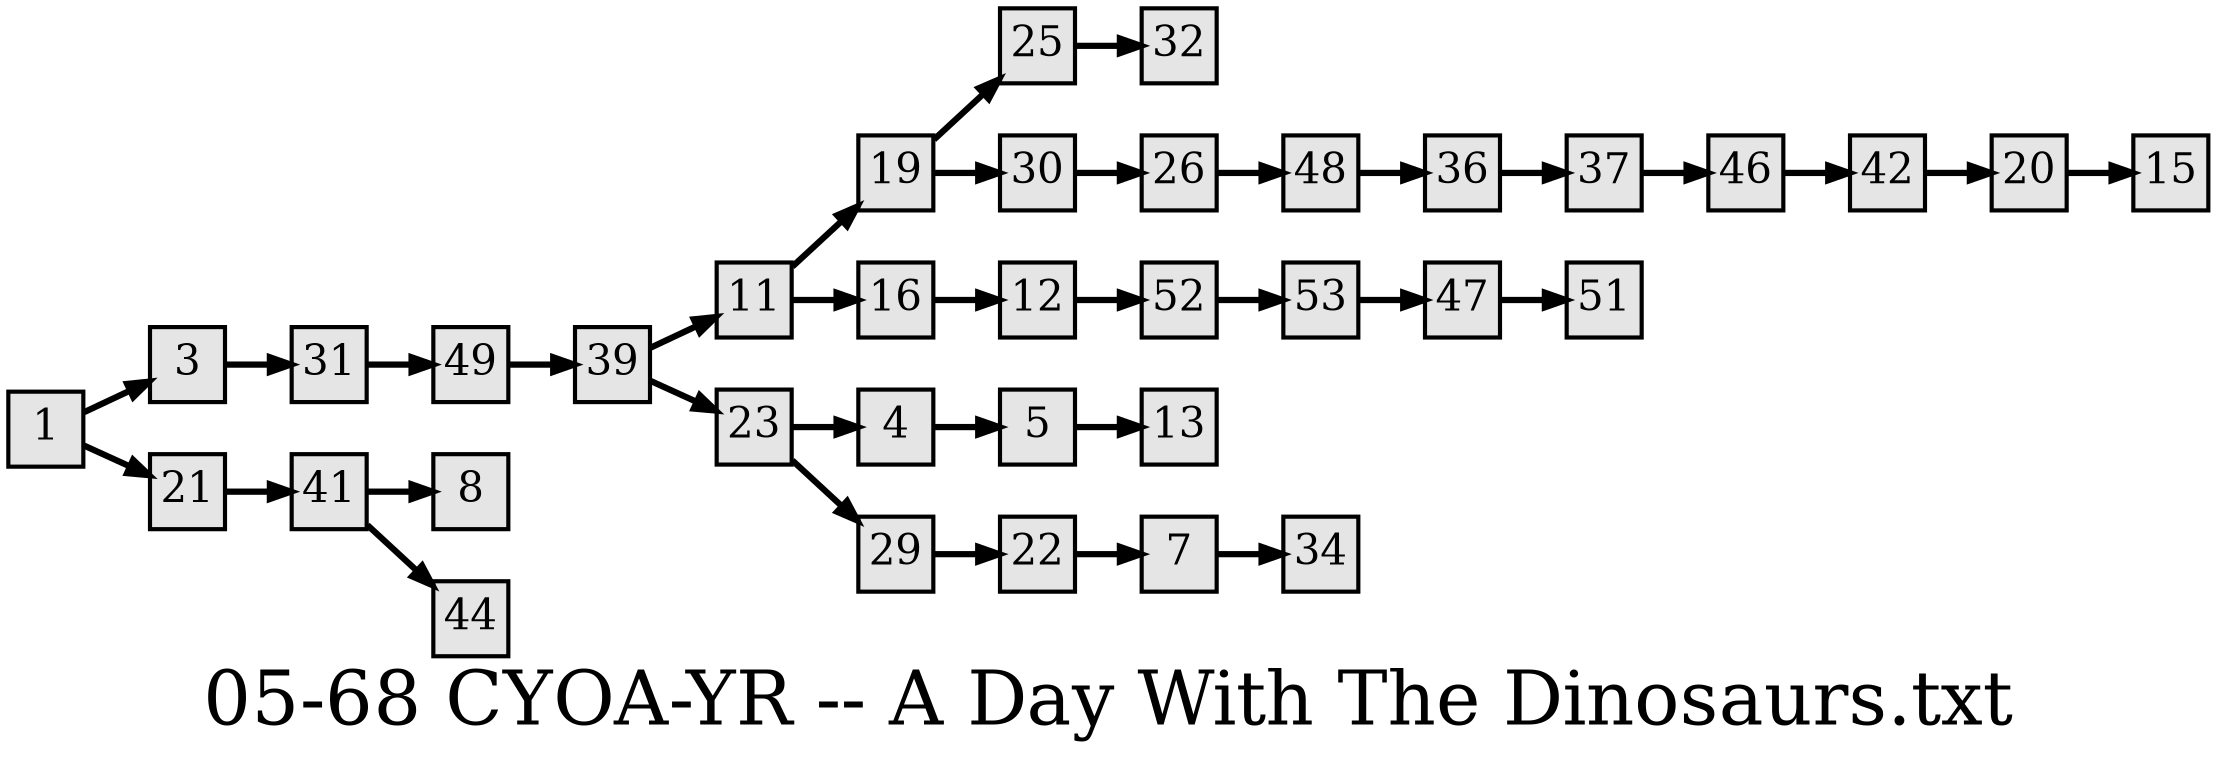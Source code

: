digraph g{
  graph [ label="05-68 CYOA-YR -- A Day With The Dinosaurs.txt" rankdir=LR, ordering=out, fontsize=36, nodesep="0.35", ranksep="0.45"];
  node  [shape=rect, penwidth=2, fontsize=20, style=filled, fillcolor=grey90, margin="0,0", labelfloat=true, regular=true, fixedsize=true];
  edge  [labelfloat=true, penwidth=3, fontsize=12];

  1 -> 3;
  1 -> 21;
  3 -> 31;
  4 -> 5;
  5 -> 13;
  7 -> 34;
  11 -> 19;
  11 -> 16;
  12 -> 52;
  16 -> 12;
  19 -> 25;
  19 -> 30;
  20 -> 15;
  21 -> 41;
  22 -> 7;
  23 -> 4;
  23 -> 29;
  25 -> 32;
  26 -> 48;
  29 -> 22;
  30 -> 26;
  31 -> 49;
  36 -> 37;
  37 -> 46;
  39 -> 11;
  39 -> 23;
  41 -> 8;
  41 -> 44;
  42 -> 20;
  46 -> 42;
  47 -> 51;
  48 -> 36;
  49 -> 39;
  52 -> 53;
  53 -> 47;
}

